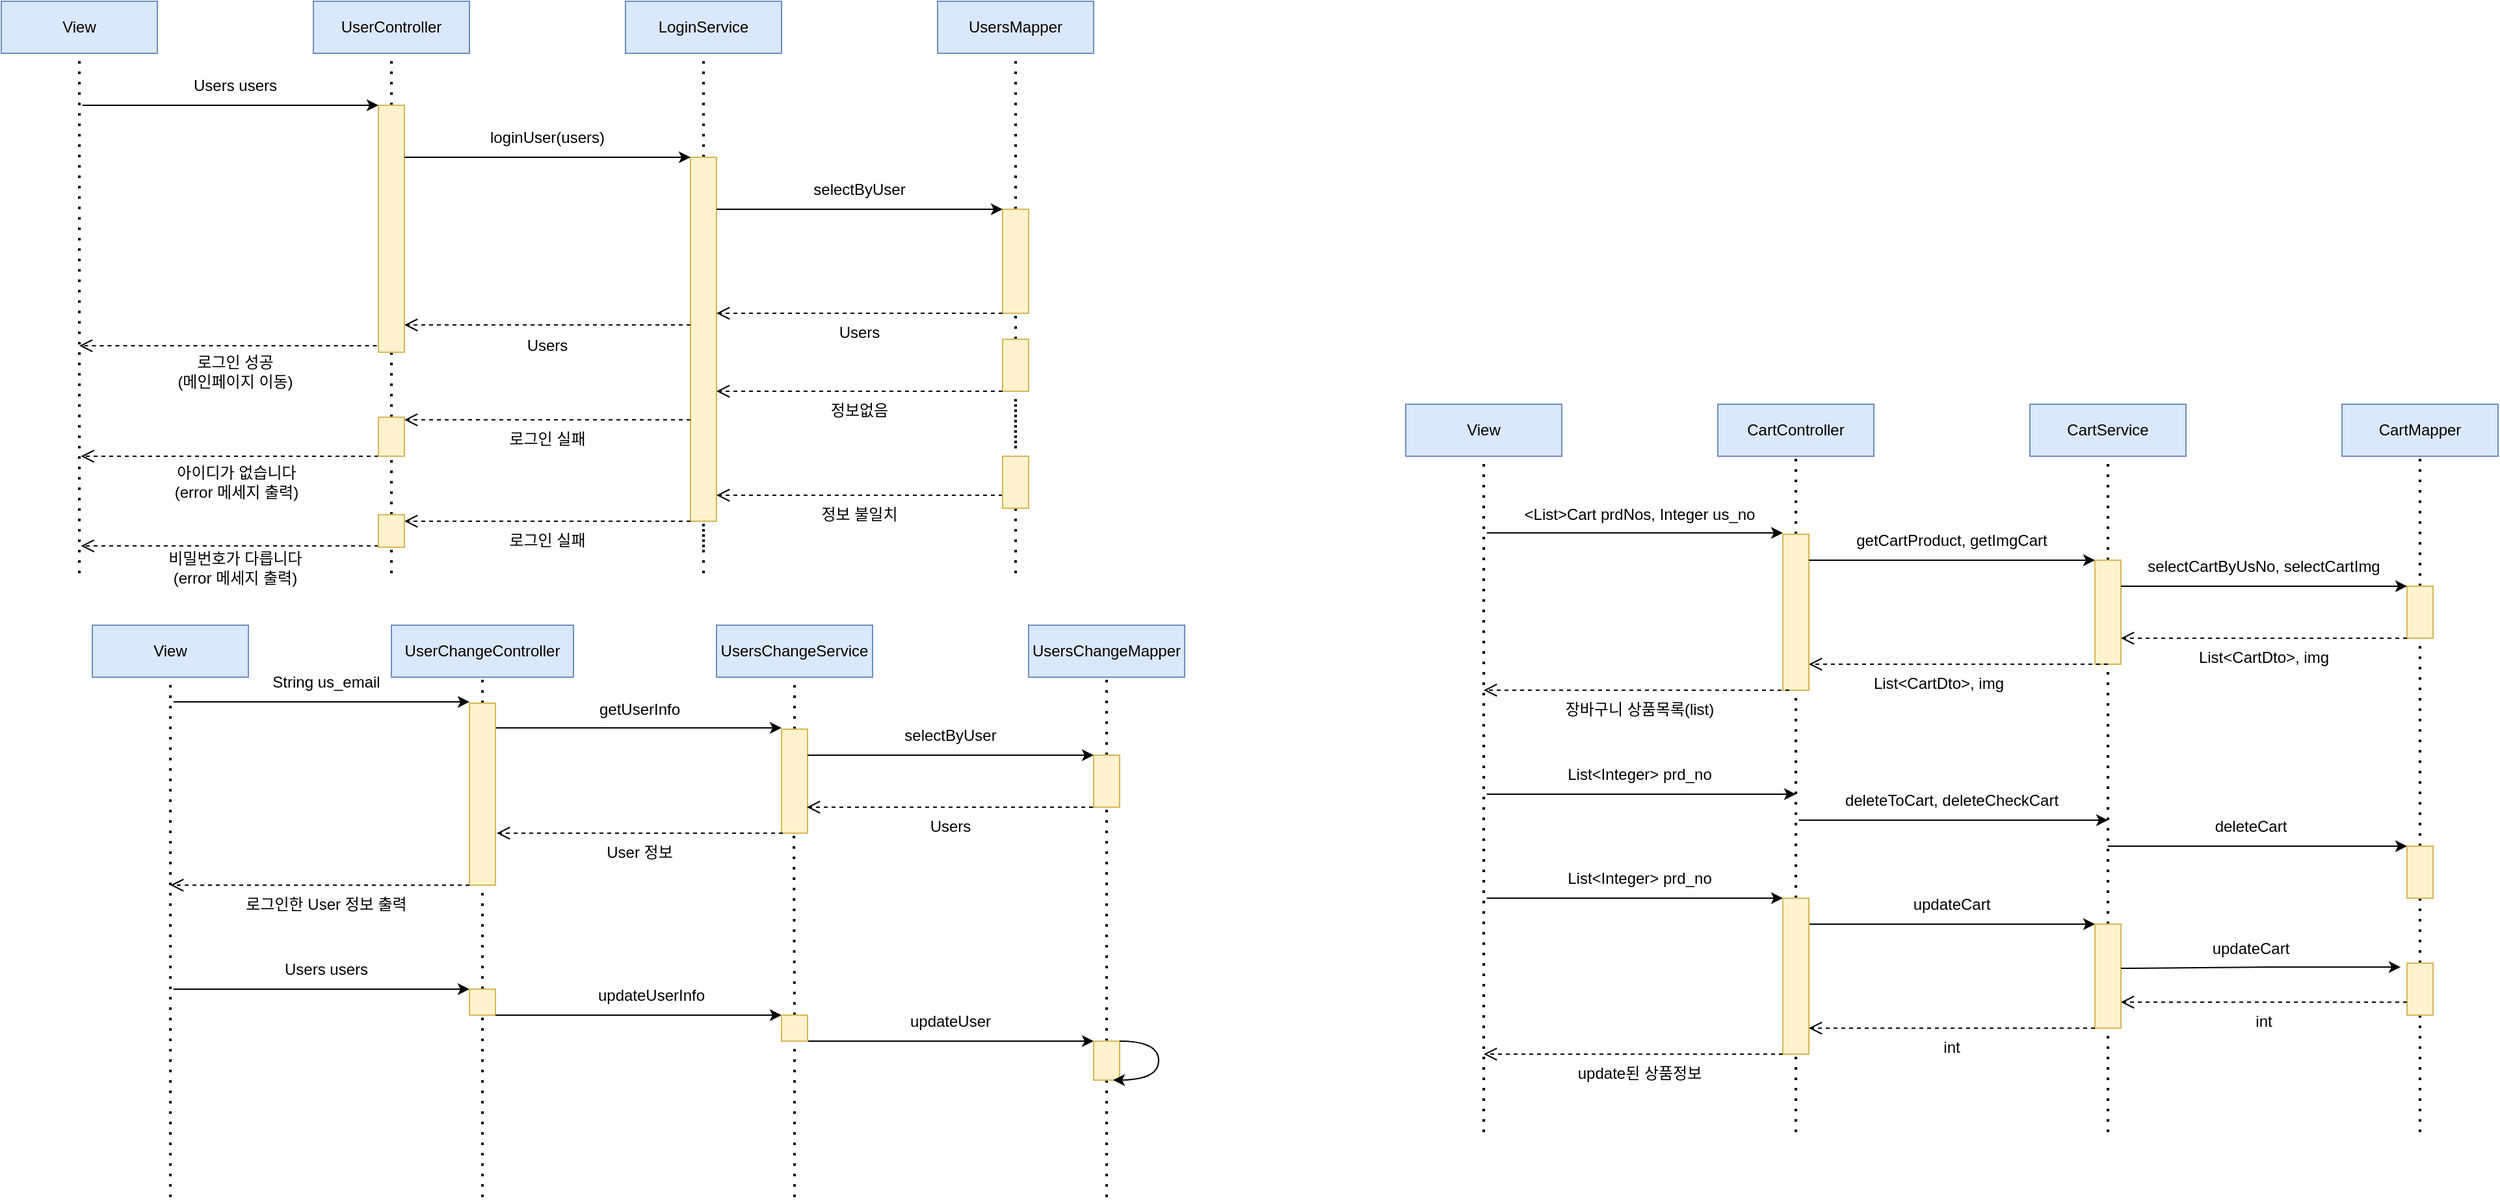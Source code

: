 <mxfile version="21.6.9" type="github">
  <diagram name="Page-1" id="2YBvvXClWsGukQMizWep">
    <mxGraphModel dx="1285" dy="784" grid="1" gridSize="10" guides="1" tooltips="1" connect="1" arrows="1" fold="1" page="1" pageScale="1" pageWidth="850" pageHeight="1100" math="0" shadow="0">
      <root>
        <mxCell id="0" />
        <mxCell id="1" parent="0" />
        <mxCell id="jkgpKAzK2Gz1Cb7kaW0K-112" value="View" style="rounded=0;whiteSpace=wrap;html=1;fillColor=#dae8fc;strokeColor=#6c8ebf;" vertex="1" parent="1">
          <mxGeometry x="1090" y="470" width="120" height="40" as="geometry" />
        </mxCell>
        <mxCell id="jkgpKAzK2Gz1Cb7kaW0K-113" value="" style="endArrow=none;dashed=1;html=1;dashPattern=1 3;strokeWidth=2;rounded=0;entryX=0.5;entryY=1;entryDx=0;entryDy=0;" edge="1" parent="1" target="jkgpKAzK2Gz1Cb7kaW0K-112">
          <mxGeometry width="50" height="50" relative="1" as="geometry">
            <mxPoint x="1150" y="1030" as="sourcePoint" />
            <mxPoint x="1450" y="560" as="targetPoint" />
          </mxGeometry>
        </mxCell>
        <mxCell id="jkgpKAzK2Gz1Cb7kaW0K-114" value="CartController" style="rounded=0;whiteSpace=wrap;html=1;fillColor=#dae8fc;strokeColor=#6c8ebf;" vertex="1" parent="1">
          <mxGeometry x="1330" y="470" width="120" height="40" as="geometry" />
        </mxCell>
        <mxCell id="jkgpKAzK2Gz1Cb7kaW0K-115" value="" style="endArrow=none;dashed=1;html=1;dashPattern=1 3;strokeWidth=2;rounded=0;entryX=0.5;entryY=1;entryDx=0;entryDy=0;" edge="1" parent="1" source="jkgpKAzK2Gz1Cb7kaW0K-151" target="jkgpKAzK2Gz1Cb7kaW0K-114">
          <mxGeometry width="50" height="50" relative="1" as="geometry">
            <mxPoint x="1390" y="1030" as="sourcePoint" />
            <mxPoint x="1690" y="560" as="targetPoint" />
          </mxGeometry>
        </mxCell>
        <mxCell id="jkgpKAzK2Gz1Cb7kaW0K-116" value="CartService" style="rounded=0;whiteSpace=wrap;html=1;fillColor=#dae8fc;strokeColor=#6c8ebf;" vertex="1" parent="1">
          <mxGeometry x="1570" y="470" width="120" height="40" as="geometry" />
        </mxCell>
        <mxCell id="jkgpKAzK2Gz1Cb7kaW0K-117" value="" style="endArrow=none;dashed=1;html=1;dashPattern=1 3;strokeWidth=2;rounded=0;entryX=0.5;entryY=1;entryDx=0;entryDy=0;" edge="1" parent="1" source="jkgpKAzK2Gz1Cb7kaW0K-122" target="jkgpKAzK2Gz1Cb7kaW0K-116">
          <mxGeometry width="50" height="50" relative="1" as="geometry">
            <mxPoint x="1630" y="830" as="sourcePoint" />
            <mxPoint x="1930" y="560" as="targetPoint" />
          </mxGeometry>
        </mxCell>
        <mxCell id="jkgpKAzK2Gz1Cb7kaW0K-118" value="CartMapper" style="rounded=0;whiteSpace=wrap;html=1;fillColor=#dae8fc;strokeColor=#6c8ebf;" vertex="1" parent="1">
          <mxGeometry x="1810" y="470" width="120" height="40" as="geometry" />
        </mxCell>
        <mxCell id="jkgpKAzK2Gz1Cb7kaW0K-119" value="" style="endArrow=none;dashed=1;html=1;dashPattern=1 3;strokeWidth=2;rounded=0;entryX=0.5;entryY=1;entryDx=0;entryDy=0;" edge="1" parent="1" source="jkgpKAzK2Gz1Cb7kaW0K-124" target="jkgpKAzK2Gz1Cb7kaW0K-118">
          <mxGeometry width="50" height="50" relative="1" as="geometry">
            <mxPoint x="1870" y="830" as="sourcePoint" />
            <mxPoint x="2170" y="560" as="targetPoint" />
          </mxGeometry>
        </mxCell>
        <mxCell id="jkgpKAzK2Gz1Cb7kaW0K-120" value="" style="rounded=0;whiteSpace=wrap;html=1;fillColor=#fff2cc;strokeColor=#d6b656;" vertex="1" parent="1">
          <mxGeometry x="1380" y="570" width="20" height="120" as="geometry" />
        </mxCell>
        <mxCell id="jkgpKAzK2Gz1Cb7kaW0K-121" value="" style="endArrow=none;dashed=1;html=1;dashPattern=1 3;strokeWidth=2;rounded=0;entryX=0.5;entryY=1;entryDx=0;entryDy=0;" edge="1" parent="1" source="jkgpKAzK2Gz1Cb7kaW0K-153" target="jkgpKAzK2Gz1Cb7kaW0K-122">
          <mxGeometry width="50" height="50" relative="1" as="geometry">
            <mxPoint x="1630" y="1030" as="sourcePoint" />
            <mxPoint x="1630" y="510" as="targetPoint" />
          </mxGeometry>
        </mxCell>
        <mxCell id="jkgpKAzK2Gz1Cb7kaW0K-122" value="" style="rounded=0;whiteSpace=wrap;html=1;fillColor=#fff2cc;strokeColor=#d6b656;" vertex="1" parent="1">
          <mxGeometry x="1620" y="590" width="20" height="80" as="geometry" />
        </mxCell>
        <mxCell id="jkgpKAzK2Gz1Cb7kaW0K-123" value="" style="endArrow=none;dashed=1;html=1;dashPattern=1 3;strokeWidth=2;rounded=0;entryX=0.5;entryY=1;entryDx=0;entryDy=0;" edge="1" parent="1" source="jkgpKAzK2Gz1Cb7kaW0K-143" target="jkgpKAzK2Gz1Cb7kaW0K-124">
          <mxGeometry width="50" height="50" relative="1" as="geometry">
            <mxPoint x="1870" y="910" as="sourcePoint" />
            <mxPoint x="1870" y="510" as="targetPoint" />
          </mxGeometry>
        </mxCell>
        <mxCell id="jkgpKAzK2Gz1Cb7kaW0K-124" value="" style="rounded=0;whiteSpace=wrap;html=1;fillColor=#fff2cc;strokeColor=#d6b656;" vertex="1" parent="1">
          <mxGeometry x="1860" y="610" width="20" height="40" as="geometry" />
        </mxCell>
        <mxCell id="jkgpKAzK2Gz1Cb7kaW0K-125" value="" style="endArrow=classic;html=1;rounded=0;entryX=-0.117;entryY=0.071;entryDx=0;entryDy=0;entryPerimeter=0;" edge="1" parent="1">
          <mxGeometry width="50" height="50" relative="1" as="geometry">
            <mxPoint x="1152.34" y="569" as="sourcePoint" />
            <mxPoint x="1380.0" y="569.04" as="targetPoint" />
          </mxGeometry>
        </mxCell>
        <mxCell id="jkgpKAzK2Gz1Cb7kaW0K-126" value="" style="endArrow=classic;html=1;rounded=0;entryX=-0.117;entryY=0.071;entryDx=0;entryDy=0;entryPerimeter=0;" edge="1" parent="1">
          <mxGeometry width="50" height="50" relative="1" as="geometry">
            <mxPoint x="1400" y="590" as="sourcePoint" />
            <mxPoint x="1620.0" y="590.04" as="targetPoint" />
          </mxGeometry>
        </mxCell>
        <mxCell id="jkgpKAzK2Gz1Cb7kaW0K-127" value="" style="endArrow=classic;html=1;rounded=0;entryX=-0.117;entryY=0.071;entryDx=0;entryDy=0;entryPerimeter=0;" edge="1" parent="1">
          <mxGeometry width="50" height="50" relative="1" as="geometry">
            <mxPoint x="1640" y="610" as="sourcePoint" />
            <mxPoint x="1860.0" y="610.04" as="targetPoint" />
          </mxGeometry>
        </mxCell>
        <mxCell id="jkgpKAzK2Gz1Cb7kaW0K-128" value="" style="html=1;verticalAlign=bottom;endArrow=open;dashed=1;endSize=8;edgeStyle=elbowEdgeStyle;elbow=vertical;curved=0;rounded=0;" edge="1" parent="1">
          <mxGeometry relative="1" as="geometry">
            <mxPoint x="1860" y="650" as="sourcePoint" />
            <mxPoint x="1640" y="650" as="targetPoint" />
          </mxGeometry>
        </mxCell>
        <mxCell id="jkgpKAzK2Gz1Cb7kaW0K-129" value="" style="html=1;verticalAlign=bottom;endArrow=open;dashed=1;endSize=8;edgeStyle=elbowEdgeStyle;elbow=vertical;curved=0;rounded=0;entryX=0;entryY=0;entryDx=0;entryDy=0;" edge="1" parent="1" target="jkgpKAzK2Gz1Cb7kaW0K-135">
          <mxGeometry relative="1" as="geometry">
            <mxPoint x="1630" y="670" as="sourcePoint" />
            <mxPoint x="1410" y="670" as="targetPoint" />
          </mxGeometry>
        </mxCell>
        <mxCell id="jkgpKAzK2Gz1Cb7kaW0K-130" value="" style="html=1;verticalAlign=bottom;endArrow=open;dashed=1;endSize=8;edgeStyle=elbowEdgeStyle;elbow=vertical;curved=0;rounded=0;exitX=0.25;exitY=1;exitDx=0;exitDy=0;" edge="1" parent="1" source="jkgpKAzK2Gz1Cb7kaW0K-120">
          <mxGeometry relative="1" as="geometry">
            <mxPoint x="1370" y="790" as="sourcePoint" />
            <mxPoint x="1150" y="690" as="targetPoint" />
          </mxGeometry>
        </mxCell>
        <mxCell id="jkgpKAzK2Gz1Cb7kaW0K-131" value="getCartProduct, getImgCart" style="text;strokeColor=none;align=center;fillColor=none;html=1;verticalAlign=middle;whiteSpace=wrap;rounded=0;" vertex="1" parent="1">
          <mxGeometry x="1410" y="560" width="200" height="30" as="geometry" />
        </mxCell>
        <mxCell id="jkgpKAzK2Gz1Cb7kaW0K-132" value="&amp;lt;List&amp;gt;Cart prdNos, Integer us_no" style="text;strokeColor=none;align=center;fillColor=none;html=1;verticalAlign=middle;whiteSpace=wrap;rounded=0;" vertex="1" parent="1">
          <mxGeometry x="1170" y="540" width="200" height="30" as="geometry" />
        </mxCell>
        <mxCell id="jkgpKAzK2Gz1Cb7kaW0K-133" value="selectCartByUsNo,&amp;nbsp;selectCartImg" style="text;strokeColor=none;align=center;fillColor=none;html=1;verticalAlign=middle;whiteSpace=wrap;rounded=0;" vertex="1" parent="1">
          <mxGeometry x="1650" y="580" width="200" height="30" as="geometry" />
        </mxCell>
        <mxCell id="jkgpKAzK2Gz1Cb7kaW0K-134" value="List&amp;lt;CartDto&amp;gt;, img" style="text;strokeColor=none;align=center;fillColor=none;html=1;verticalAlign=middle;whiteSpace=wrap;rounded=0;" vertex="1" parent="1">
          <mxGeometry x="1650" y="650" width="200" height="30" as="geometry" />
        </mxCell>
        <mxCell id="jkgpKAzK2Gz1Cb7kaW0K-135" value="List&amp;lt;CartDto&amp;gt;, img" style="text;strokeColor=none;align=center;fillColor=none;html=1;verticalAlign=middle;whiteSpace=wrap;rounded=0;rotation=0;" vertex="1" parent="1">
          <mxGeometry x="1400" y="670" width="200" height="30" as="geometry" />
        </mxCell>
        <mxCell id="jkgpKAzK2Gz1Cb7kaW0K-136" value="장바구니 상품목록(list)" style="text;strokeColor=none;align=center;fillColor=none;html=1;verticalAlign=middle;whiteSpace=wrap;rounded=0;" vertex="1" parent="1">
          <mxGeometry x="1170" y="690" width="200" height="30" as="geometry" />
        </mxCell>
        <mxCell id="jkgpKAzK2Gz1Cb7kaW0K-137" value="" style="endArrow=classic;html=1;rounded=0;" edge="1" parent="1">
          <mxGeometry width="50" height="50" relative="1" as="geometry">
            <mxPoint x="1152.34" y="770" as="sourcePoint" />
            <mxPoint x="1390" y="770" as="targetPoint" />
          </mxGeometry>
        </mxCell>
        <mxCell id="jkgpKAzK2Gz1Cb7kaW0K-138" value="List&amp;lt;Integer&amp;gt; prd_no" style="text;strokeColor=none;align=center;fillColor=none;html=1;verticalAlign=middle;whiteSpace=wrap;rounded=0;" vertex="1" parent="1">
          <mxGeometry x="1170" y="820" width="200" height="30" as="geometry" />
        </mxCell>
        <mxCell id="jkgpKAzK2Gz1Cb7kaW0K-139" value="" style="endArrow=classic;html=1;rounded=0;" edge="1" parent="1">
          <mxGeometry width="50" height="50" relative="1" as="geometry">
            <mxPoint x="1392.34" y="790" as="sourcePoint" />
            <mxPoint x="1630" y="790" as="targetPoint" />
          </mxGeometry>
        </mxCell>
        <mxCell id="jkgpKAzK2Gz1Cb7kaW0K-140" value="deleteToCart,&amp;nbsp;deleteCheckCart" style="text;strokeColor=none;align=center;fillColor=none;html=1;verticalAlign=middle;whiteSpace=wrap;rounded=0;" vertex="1" parent="1">
          <mxGeometry x="1410" y="760" width="200" height="30" as="geometry" />
        </mxCell>
        <mxCell id="jkgpKAzK2Gz1Cb7kaW0K-141" value="" style="endArrow=classic;html=1;rounded=0;entryX=0;entryY=0;entryDx=0;entryDy=0;" edge="1" parent="1">
          <mxGeometry width="50" height="50" relative="1" as="geometry">
            <mxPoint x="1630" y="810" as="sourcePoint" />
            <mxPoint x="1860" y="810" as="targetPoint" />
            <Array as="points">
              <mxPoint x="1760" y="810" />
            </Array>
          </mxGeometry>
        </mxCell>
        <mxCell id="jkgpKAzK2Gz1Cb7kaW0K-142" value="" style="endArrow=none;dashed=1;html=1;dashPattern=1 3;strokeWidth=2;rounded=0;entryX=0.5;entryY=1;entryDx=0;entryDy=0;" edge="1" parent="1" source="jkgpKAzK2Gz1Cb7kaW0K-155" target="jkgpKAzK2Gz1Cb7kaW0K-143">
          <mxGeometry width="50" height="50" relative="1" as="geometry">
            <mxPoint x="1870" y="1030" as="sourcePoint" />
            <mxPoint x="1870" y="650" as="targetPoint" />
          </mxGeometry>
        </mxCell>
        <mxCell id="jkgpKAzK2Gz1Cb7kaW0K-143" value="" style="rounded=0;whiteSpace=wrap;html=1;fillColor=#fff2cc;strokeColor=#d6b656;" vertex="1" parent="1">
          <mxGeometry x="1860" y="810" width="20" height="40" as="geometry" />
        </mxCell>
        <mxCell id="jkgpKAzK2Gz1Cb7kaW0K-144" value="deleteCart" style="text;strokeColor=none;align=center;fillColor=none;html=1;verticalAlign=middle;whiteSpace=wrap;rounded=0;" vertex="1" parent="1">
          <mxGeometry x="1640" y="780" width="200" height="30" as="geometry" />
        </mxCell>
        <mxCell id="jkgpKAzK2Gz1Cb7kaW0K-145" value="" style="endArrow=classic;html=1;rounded=0;" edge="1" parent="1">
          <mxGeometry width="50" height="50" relative="1" as="geometry">
            <mxPoint x="1152.34" y="850" as="sourcePoint" />
            <mxPoint x="1380" y="850" as="targetPoint" />
          </mxGeometry>
        </mxCell>
        <mxCell id="jkgpKAzK2Gz1Cb7kaW0K-146" value="" style="endArrow=classic;html=1;rounded=0;" edge="1" parent="1">
          <mxGeometry width="50" height="50" relative="1" as="geometry">
            <mxPoint x="1400" y="870" as="sourcePoint" />
            <mxPoint x="1620" y="870" as="targetPoint" />
          </mxGeometry>
        </mxCell>
        <mxCell id="jkgpKAzK2Gz1Cb7kaW0K-147" value="updateCart" style="text;strokeColor=none;align=center;fillColor=none;html=1;verticalAlign=middle;whiteSpace=wrap;rounded=0;" vertex="1" parent="1">
          <mxGeometry x="1410" y="840" width="200" height="30" as="geometry" />
        </mxCell>
        <mxCell id="jkgpKAzK2Gz1Cb7kaW0K-148" value="updateCart" style="text;strokeColor=none;align=center;fillColor=none;html=1;verticalAlign=middle;whiteSpace=wrap;rounded=0;" vertex="1" parent="1">
          <mxGeometry x="1640" y="874" width="200" height="30" as="geometry" />
        </mxCell>
        <mxCell id="jkgpKAzK2Gz1Cb7kaW0K-149" value="List&amp;lt;Integer&amp;gt; prd_no" style="text;strokeColor=none;align=center;fillColor=none;html=1;verticalAlign=middle;whiteSpace=wrap;rounded=0;" vertex="1" parent="1">
          <mxGeometry x="1170" y="740" width="200" height="30" as="geometry" />
        </mxCell>
        <mxCell id="jkgpKAzK2Gz1Cb7kaW0K-150" value="" style="endArrow=none;dashed=1;html=1;dashPattern=1 3;strokeWidth=2;rounded=0;entryX=0.5;entryY=1;entryDx=0;entryDy=0;" edge="1" parent="1" target="jkgpKAzK2Gz1Cb7kaW0K-151">
          <mxGeometry width="50" height="50" relative="1" as="geometry">
            <mxPoint x="1390" y="1030" as="sourcePoint" />
            <mxPoint x="1390" y="510" as="targetPoint" />
          </mxGeometry>
        </mxCell>
        <mxCell id="jkgpKAzK2Gz1Cb7kaW0K-151" value="" style="rounded=0;whiteSpace=wrap;html=1;fillColor=#fff2cc;strokeColor=#d6b656;" vertex="1" parent="1">
          <mxGeometry x="1380" y="850" width="20" height="120" as="geometry" />
        </mxCell>
        <mxCell id="jkgpKAzK2Gz1Cb7kaW0K-152" value="" style="endArrow=none;dashed=1;html=1;dashPattern=1 3;strokeWidth=2;rounded=0;entryX=0.5;entryY=1;entryDx=0;entryDy=0;" edge="1" parent="1" target="jkgpKAzK2Gz1Cb7kaW0K-153">
          <mxGeometry width="50" height="50" relative="1" as="geometry">
            <mxPoint x="1630" y="1030" as="sourcePoint" />
            <mxPoint x="1630" y="670" as="targetPoint" />
          </mxGeometry>
        </mxCell>
        <mxCell id="jkgpKAzK2Gz1Cb7kaW0K-153" value="" style="rounded=0;whiteSpace=wrap;html=1;fillColor=#fff2cc;strokeColor=#d6b656;" vertex="1" parent="1">
          <mxGeometry x="1620" y="870" width="20" height="80" as="geometry" />
        </mxCell>
        <mxCell id="jkgpKAzK2Gz1Cb7kaW0K-154" value="" style="endArrow=none;dashed=1;html=1;dashPattern=1 3;strokeWidth=2;rounded=0;entryX=0.5;entryY=1;entryDx=0;entryDy=0;" edge="1" parent="1" target="jkgpKAzK2Gz1Cb7kaW0K-155">
          <mxGeometry width="50" height="50" relative="1" as="geometry">
            <mxPoint x="1870" y="1030" as="sourcePoint" />
            <mxPoint x="1870" y="850" as="targetPoint" />
          </mxGeometry>
        </mxCell>
        <mxCell id="jkgpKAzK2Gz1Cb7kaW0K-155" value="" style="rounded=0;whiteSpace=wrap;html=1;fillColor=#fff2cc;strokeColor=#d6b656;" vertex="1" parent="1">
          <mxGeometry x="1860" y="900" width="20" height="40" as="geometry" />
        </mxCell>
        <mxCell id="jkgpKAzK2Gz1Cb7kaW0K-156" value="" style="endArrow=classic;html=1;rounded=0;entryX=0;entryY=0;entryDx=0;entryDy=0;" edge="1" parent="1">
          <mxGeometry width="50" height="50" relative="1" as="geometry">
            <mxPoint x="1640" y="904" as="sourcePoint" />
            <mxPoint x="1855" y="903" as="targetPoint" />
            <Array as="points">
              <mxPoint x="1755" y="903" />
            </Array>
          </mxGeometry>
        </mxCell>
        <mxCell id="jkgpKAzK2Gz1Cb7kaW0K-157" value="" style="html=1;verticalAlign=bottom;endArrow=open;dashed=1;endSize=8;edgeStyle=elbowEdgeStyle;elbow=vertical;curved=0;rounded=0;" edge="1" parent="1">
          <mxGeometry relative="1" as="geometry">
            <mxPoint x="1860" y="930" as="sourcePoint" />
            <mxPoint x="1640" y="930" as="targetPoint" />
          </mxGeometry>
        </mxCell>
        <mxCell id="jkgpKAzK2Gz1Cb7kaW0K-158" value="int" style="text;strokeColor=none;align=center;fillColor=none;html=1;verticalAlign=middle;whiteSpace=wrap;rounded=0;" vertex="1" parent="1">
          <mxGeometry x="1650" y="930" width="200" height="30" as="geometry" />
        </mxCell>
        <mxCell id="jkgpKAzK2Gz1Cb7kaW0K-159" value="" style="html=1;verticalAlign=bottom;endArrow=open;dashed=1;endSize=8;edgeStyle=elbowEdgeStyle;elbow=vertical;curved=0;rounded=0;" edge="1" parent="1">
          <mxGeometry relative="1" as="geometry">
            <mxPoint x="1620" y="950" as="sourcePoint" />
            <mxPoint x="1400" y="950" as="targetPoint" />
          </mxGeometry>
        </mxCell>
        <mxCell id="jkgpKAzK2Gz1Cb7kaW0K-160" value="int" style="text;strokeColor=none;align=center;fillColor=none;html=1;verticalAlign=middle;whiteSpace=wrap;rounded=0;" vertex="1" parent="1">
          <mxGeometry x="1410" y="950" width="200" height="30" as="geometry" />
        </mxCell>
        <mxCell id="jkgpKAzK2Gz1Cb7kaW0K-161" value="" style="html=1;verticalAlign=bottom;endArrow=open;dashed=1;endSize=8;edgeStyle=elbowEdgeStyle;elbow=vertical;curved=0;rounded=0;" edge="1" parent="1">
          <mxGeometry relative="1" as="geometry">
            <mxPoint x="1380" y="970" as="sourcePoint" />
            <mxPoint x="1150" y="970" as="targetPoint" />
          </mxGeometry>
        </mxCell>
        <mxCell id="jkgpKAzK2Gz1Cb7kaW0K-162" value="update된 상품정보" style="text;strokeColor=none;align=center;fillColor=none;html=1;verticalAlign=middle;whiteSpace=wrap;rounded=0;" vertex="1" parent="1">
          <mxGeometry x="1170" y="970" width="200" height="30" as="geometry" />
        </mxCell>
        <mxCell id="jkgpKAzK2Gz1Cb7kaW0K-163" value="View" style="rounded=0;whiteSpace=wrap;html=1;fillColor=#dae8fc;strokeColor=#6c8ebf;" vertex="1" parent="1">
          <mxGeometry x="10" y="160" width="120" height="40" as="geometry" />
        </mxCell>
        <mxCell id="jkgpKAzK2Gz1Cb7kaW0K-164" value="" style="endArrow=none;dashed=1;html=1;dashPattern=1 3;strokeWidth=2;rounded=0;entryX=0.5;entryY=1;entryDx=0;entryDy=0;" edge="1" parent="1" target="jkgpKAzK2Gz1Cb7kaW0K-163">
          <mxGeometry width="50" height="50" relative="1" as="geometry">
            <mxPoint x="70" y="600" as="sourcePoint" />
            <mxPoint x="370" y="250" as="targetPoint" />
          </mxGeometry>
        </mxCell>
        <mxCell id="jkgpKAzK2Gz1Cb7kaW0K-165" value="UserController" style="rounded=0;whiteSpace=wrap;html=1;fillColor=#dae8fc;strokeColor=#6c8ebf;" vertex="1" parent="1">
          <mxGeometry x="250" y="160" width="120" height="40" as="geometry" />
        </mxCell>
        <mxCell id="jkgpKAzK2Gz1Cb7kaW0K-166" value="" style="endArrow=none;dashed=1;html=1;dashPattern=1 3;strokeWidth=2;rounded=0;entryX=0.5;entryY=1;entryDx=0;entryDy=0;" edge="1" parent="1" target="jkgpKAzK2Gz1Cb7kaW0K-165" source="jkgpKAzK2Gz1Cb7kaW0K-247">
          <mxGeometry width="50" height="50" relative="1" as="geometry">
            <mxPoint x="310" y="600" as="sourcePoint" />
            <mxPoint x="610" y="250" as="targetPoint" />
          </mxGeometry>
        </mxCell>
        <mxCell id="jkgpKAzK2Gz1Cb7kaW0K-167" value="LoginService" style="rounded=0;whiteSpace=wrap;html=1;fillColor=#dae8fc;strokeColor=#6c8ebf;" vertex="1" parent="1">
          <mxGeometry x="490" y="160" width="120" height="40" as="geometry" />
        </mxCell>
        <mxCell id="jkgpKAzK2Gz1Cb7kaW0K-168" value="" style="endArrow=none;dashed=1;html=1;dashPattern=1 3;strokeWidth=2;rounded=0;entryX=0.5;entryY=1;entryDx=0;entryDy=0;" edge="1" parent="1" source="jkgpKAzK2Gz1Cb7kaW0K-173" target="jkgpKAzK2Gz1Cb7kaW0K-167">
          <mxGeometry width="50" height="50" relative="1" as="geometry">
            <mxPoint x="550" y="520" as="sourcePoint" />
            <mxPoint x="850" y="250" as="targetPoint" />
          </mxGeometry>
        </mxCell>
        <mxCell id="jkgpKAzK2Gz1Cb7kaW0K-169" value="UsersMapper" style="rounded=0;whiteSpace=wrap;html=1;fillColor=#dae8fc;strokeColor=#6c8ebf;" vertex="1" parent="1">
          <mxGeometry x="730" y="160" width="120" height="40" as="geometry" />
        </mxCell>
        <mxCell id="jkgpKAzK2Gz1Cb7kaW0K-170" value="" style="endArrow=none;dashed=1;html=1;dashPattern=1 3;strokeWidth=2;rounded=0;entryX=0.5;entryY=1;entryDx=0;entryDy=0;" edge="1" parent="1" source="jkgpKAzK2Gz1Cb7kaW0K-175" target="jkgpKAzK2Gz1Cb7kaW0K-169">
          <mxGeometry width="50" height="50" relative="1" as="geometry">
            <mxPoint x="790" y="520" as="sourcePoint" />
            <mxPoint x="1090" y="250" as="targetPoint" />
          </mxGeometry>
        </mxCell>
        <mxCell id="jkgpKAzK2Gz1Cb7kaW0K-171" value="" style="rounded=0;whiteSpace=wrap;html=1;fillColor=#fff2cc;strokeColor=#d6b656;" vertex="1" parent="1">
          <mxGeometry x="300" y="240" width="20" height="190" as="geometry" />
        </mxCell>
        <mxCell id="jkgpKAzK2Gz1Cb7kaW0K-172" value="" style="endArrow=none;dashed=1;html=1;dashPattern=1 3;strokeWidth=2;rounded=0;entryX=0.5;entryY=1;entryDx=0;entryDy=0;" edge="1" parent="1" target="jkgpKAzK2Gz1Cb7kaW0K-173">
          <mxGeometry width="50" height="50" relative="1" as="geometry">
            <mxPoint x="550" y="580" as="sourcePoint" />
            <mxPoint x="550" y="200" as="targetPoint" />
          </mxGeometry>
        </mxCell>
        <mxCell id="jkgpKAzK2Gz1Cb7kaW0K-173" value="" style="rounded=0;whiteSpace=wrap;html=1;fillColor=#fff2cc;strokeColor=#d6b656;" vertex="1" parent="1">
          <mxGeometry x="540" y="280" width="20" height="280" as="geometry" />
        </mxCell>
        <mxCell id="jkgpKAzK2Gz1Cb7kaW0K-174" value="" style="endArrow=none;dashed=1;html=1;dashPattern=1 3;strokeWidth=2;rounded=0;entryX=0.5;entryY=1;entryDx=0;entryDy=0;" edge="1" parent="1" source="jkgpKAzK2Gz1Cb7kaW0K-189" target="jkgpKAzK2Gz1Cb7kaW0K-175">
          <mxGeometry width="50" height="50" relative="1" as="geometry">
            <mxPoint x="790" y="520" as="sourcePoint" />
            <mxPoint x="790" y="200" as="targetPoint" />
          </mxGeometry>
        </mxCell>
        <mxCell id="jkgpKAzK2Gz1Cb7kaW0K-175" value="" style="rounded=0;whiteSpace=wrap;html=1;fillColor=#fff2cc;strokeColor=#d6b656;" vertex="1" parent="1">
          <mxGeometry x="780" y="320" width="20" height="80" as="geometry" />
        </mxCell>
        <mxCell id="jkgpKAzK2Gz1Cb7kaW0K-176" value="" style="endArrow=classic;html=1;rounded=0;entryX=-0.117;entryY=0.071;entryDx=0;entryDy=0;entryPerimeter=0;" edge="1" parent="1">
          <mxGeometry width="50" height="50" relative="1" as="geometry">
            <mxPoint x="72.34" y="240" as="sourcePoint" />
            <mxPoint x="300.0" y="240.04" as="targetPoint" />
          </mxGeometry>
        </mxCell>
        <mxCell id="jkgpKAzK2Gz1Cb7kaW0K-177" value="" style="endArrow=classic;html=1;rounded=0;entryX=-0.117;entryY=0.071;entryDx=0;entryDy=0;entryPerimeter=0;" edge="1" parent="1">
          <mxGeometry width="50" height="50" relative="1" as="geometry">
            <mxPoint x="320" y="280" as="sourcePoint" />
            <mxPoint x="540.0" y="280.04" as="targetPoint" />
          </mxGeometry>
        </mxCell>
        <mxCell id="jkgpKAzK2Gz1Cb7kaW0K-178" value="" style="endArrow=classic;html=1;rounded=0;entryX=-0.117;entryY=0.071;entryDx=0;entryDy=0;entryPerimeter=0;" edge="1" parent="1">
          <mxGeometry width="50" height="50" relative="1" as="geometry">
            <mxPoint x="560" y="320" as="sourcePoint" />
            <mxPoint x="780.0" y="320.04" as="targetPoint" />
          </mxGeometry>
        </mxCell>
        <mxCell id="jkgpKAzK2Gz1Cb7kaW0K-179" value="" style="html=1;verticalAlign=bottom;endArrow=open;dashed=1;endSize=8;edgeStyle=elbowEdgeStyle;elbow=vertical;curved=0;rounded=0;" edge="1" parent="1">
          <mxGeometry relative="1" as="geometry">
            <mxPoint x="780" y="400" as="sourcePoint" />
            <mxPoint x="560" y="400" as="targetPoint" />
          </mxGeometry>
        </mxCell>
        <mxCell id="jkgpKAzK2Gz1Cb7kaW0K-180" value="" style="html=1;verticalAlign=bottom;endArrow=open;dashed=1;endSize=8;edgeStyle=elbowEdgeStyle;elbow=vertical;curved=0;rounded=0;" edge="1" parent="1">
          <mxGeometry relative="1" as="geometry">
            <mxPoint x="540" y="409" as="sourcePoint" />
            <mxPoint x="320" y="409" as="targetPoint" />
          </mxGeometry>
        </mxCell>
        <mxCell id="jkgpKAzK2Gz1Cb7kaW0K-181" value="" style="html=1;verticalAlign=bottom;endArrow=open;dashed=1;endSize=8;edgeStyle=elbowEdgeStyle;elbow=vertical;curved=0;rounded=0;" edge="1" parent="1">
          <mxGeometry relative="1" as="geometry">
            <mxPoint x="298.75" y="425" as="sourcePoint" />
            <mxPoint x="70" y="425" as="targetPoint" />
          </mxGeometry>
        </mxCell>
        <mxCell id="jkgpKAzK2Gz1Cb7kaW0K-182" value="loginUser(users)" style="text;strokeColor=none;align=center;fillColor=none;html=1;verticalAlign=middle;whiteSpace=wrap;rounded=0;" vertex="1" parent="1">
          <mxGeometry x="330" y="250" width="200" height="30" as="geometry" />
        </mxCell>
        <mxCell id="jkgpKAzK2Gz1Cb7kaW0K-183" value="selectByUser" style="text;strokeColor=none;align=center;fillColor=none;html=1;verticalAlign=middle;whiteSpace=wrap;rounded=0;" vertex="1" parent="1">
          <mxGeometry x="570" y="290" width="200" height="30" as="geometry" />
        </mxCell>
        <mxCell id="jkgpKAzK2Gz1Cb7kaW0K-184" value="Users" style="text;strokeColor=none;align=center;fillColor=none;html=1;verticalAlign=middle;whiteSpace=wrap;rounded=0;" vertex="1" parent="1">
          <mxGeometry x="570" y="400" width="200" height="30" as="geometry" />
        </mxCell>
        <mxCell id="jkgpKAzK2Gz1Cb7kaW0K-185" value="Users users" style="text;strokeColor=none;align=center;fillColor=none;html=1;verticalAlign=middle;whiteSpace=wrap;rounded=0;" vertex="1" parent="1">
          <mxGeometry x="90" y="210" width="200" height="30" as="geometry" />
        </mxCell>
        <mxCell id="jkgpKAzK2Gz1Cb7kaW0K-186" value="로그인 성공&lt;br&gt;(메인페이지 이동)" style="text;strokeColor=none;align=center;fillColor=none;html=1;verticalAlign=middle;whiteSpace=wrap;rounded=0;" vertex="1" parent="1">
          <mxGeometry x="90" y="430" width="200" height="30" as="geometry" />
        </mxCell>
        <mxCell id="jkgpKAzK2Gz1Cb7kaW0K-187" value="Users" style="text;strokeColor=none;align=center;fillColor=none;html=1;verticalAlign=middle;whiteSpace=wrap;rounded=0;" vertex="1" parent="1">
          <mxGeometry x="330" y="410" width="200" height="30" as="geometry" />
        </mxCell>
        <mxCell id="jkgpKAzK2Gz1Cb7kaW0K-188" value="" style="endArrow=none;dashed=1;html=1;dashPattern=1 3;strokeWidth=2;rounded=0;entryX=0.5;entryY=1;entryDx=0;entryDy=0;" edge="1" parent="1">
          <mxGeometry width="50" height="50" relative="1" as="geometry">
            <mxPoint x="790" y="500" as="sourcePoint" />
            <mxPoint x="790" y="450" as="targetPoint" />
          </mxGeometry>
        </mxCell>
        <mxCell id="jkgpKAzK2Gz1Cb7kaW0K-189" value="" style="rounded=0;whiteSpace=wrap;html=1;fillColor=#fff2cc;strokeColor=#d6b656;" vertex="1" parent="1">
          <mxGeometry x="780" y="420" width="20" height="40" as="geometry" />
        </mxCell>
        <mxCell id="jkgpKAzK2Gz1Cb7kaW0K-190" value="" style="endArrow=none;dashed=1;html=1;dashPattern=1 3;strokeWidth=2;rounded=0;entryX=0.5;entryY=1;entryDx=0;entryDy=0;" edge="1" parent="1">
          <mxGeometry width="50" height="50" relative="1" as="geometry">
            <mxPoint x="790" y="600" as="sourcePoint" />
            <mxPoint x="790" y="470" as="targetPoint" />
          </mxGeometry>
        </mxCell>
        <mxCell id="jkgpKAzK2Gz1Cb7kaW0K-191" value="" style="html=1;verticalAlign=bottom;endArrow=open;dashed=1;endSize=8;edgeStyle=elbowEdgeStyle;elbow=vertical;curved=0;rounded=0;" edge="1" parent="1">
          <mxGeometry relative="1" as="geometry">
            <mxPoint x="780" y="460" as="sourcePoint" />
            <mxPoint x="560" y="460" as="targetPoint" />
          </mxGeometry>
        </mxCell>
        <mxCell id="jkgpKAzK2Gz1Cb7kaW0K-192" value="정보없음" style="text;strokeColor=none;align=center;fillColor=none;html=1;verticalAlign=middle;whiteSpace=wrap;rounded=0;" vertex="1" parent="1">
          <mxGeometry x="570" y="460" width="200" height="30" as="geometry" />
        </mxCell>
        <mxCell id="jkgpKAzK2Gz1Cb7kaW0K-193" value="" style="html=1;verticalAlign=bottom;endArrow=open;dashed=1;endSize=8;edgeStyle=elbowEdgeStyle;elbow=vertical;curved=0;rounded=0;" edge="1" parent="1">
          <mxGeometry relative="1" as="geometry">
            <mxPoint x="780" y="540" as="sourcePoint" />
            <mxPoint x="560" y="540" as="targetPoint" />
          </mxGeometry>
        </mxCell>
        <mxCell id="jkgpKAzK2Gz1Cb7kaW0K-194" value="정보 불일치" style="text;strokeColor=none;align=center;fillColor=none;html=1;verticalAlign=middle;whiteSpace=wrap;rounded=0;" vertex="1" parent="1">
          <mxGeometry x="570" y="540" width="200" height="30" as="geometry" />
        </mxCell>
        <mxCell id="jkgpKAzK2Gz1Cb7kaW0K-195" value="" style="html=1;verticalAlign=bottom;endArrow=open;dashed=1;endSize=8;edgeStyle=elbowEdgeStyle;elbow=vertical;curved=0;rounded=0;" edge="1" parent="1">
          <mxGeometry relative="1" as="geometry">
            <mxPoint x="540" y="482" as="sourcePoint" />
            <mxPoint x="320" y="482" as="targetPoint" />
          </mxGeometry>
        </mxCell>
        <mxCell id="jkgpKAzK2Gz1Cb7kaW0K-196" value="로그인 실패" style="text;strokeColor=none;align=center;fillColor=none;html=1;verticalAlign=middle;whiteSpace=wrap;rounded=0;" vertex="1" parent="1">
          <mxGeometry x="330" y="482" width="200" height="30" as="geometry" />
        </mxCell>
        <mxCell id="jkgpKAzK2Gz1Cb7kaW0K-197" value="" style="endArrow=none;dashed=1;html=1;dashPattern=1 3;strokeWidth=2;rounded=0;entryX=0.5;entryY=1;entryDx=0;entryDy=0;" edge="1" parent="1">
          <mxGeometry width="50" height="50" relative="1" as="geometry">
            <mxPoint x="550" y="600" as="sourcePoint" />
            <mxPoint x="550" y="560" as="targetPoint" />
          </mxGeometry>
        </mxCell>
        <mxCell id="jkgpKAzK2Gz1Cb7kaW0K-198" value="" style="html=1;verticalAlign=bottom;endArrow=open;dashed=1;endSize=8;edgeStyle=elbowEdgeStyle;elbow=vertical;curved=0;rounded=0;" edge="1" parent="1">
          <mxGeometry relative="1" as="geometry">
            <mxPoint x="540" y="560" as="sourcePoint" />
            <mxPoint x="320" y="560" as="targetPoint" />
          </mxGeometry>
        </mxCell>
        <mxCell id="jkgpKAzK2Gz1Cb7kaW0K-199" value="로그인 실패" style="text;strokeColor=none;align=center;fillColor=none;html=1;verticalAlign=middle;whiteSpace=wrap;rounded=0;" vertex="1" parent="1">
          <mxGeometry x="330" y="560" width="200" height="30" as="geometry" />
        </mxCell>
        <mxCell id="jkgpKAzK2Gz1Cb7kaW0K-200" value="" style="html=1;verticalAlign=bottom;endArrow=open;dashed=1;endSize=8;edgeStyle=elbowEdgeStyle;elbow=vertical;curved=0;rounded=0;" edge="1" parent="1">
          <mxGeometry relative="1" as="geometry">
            <mxPoint x="300" y="510" as="sourcePoint" />
            <mxPoint x="71.25" y="510" as="targetPoint" />
          </mxGeometry>
        </mxCell>
        <mxCell id="jkgpKAzK2Gz1Cb7kaW0K-201" value="아이디가 없습니다&lt;br&gt;(error 메세지 출력)" style="text;strokeColor=none;align=center;fillColor=none;html=1;verticalAlign=middle;whiteSpace=wrap;rounded=0;" vertex="1" parent="1">
          <mxGeometry x="91.25" y="515" width="200" height="30" as="geometry" />
        </mxCell>
        <mxCell id="jkgpKAzK2Gz1Cb7kaW0K-202" value="" style="html=1;verticalAlign=bottom;endArrow=open;dashed=1;endSize=8;edgeStyle=elbowEdgeStyle;elbow=vertical;curved=0;rounded=0;" edge="1" parent="1">
          <mxGeometry relative="1" as="geometry">
            <mxPoint x="300" y="579" as="sourcePoint" />
            <mxPoint x="71.25" y="579" as="targetPoint" />
          </mxGeometry>
        </mxCell>
        <mxCell id="jkgpKAzK2Gz1Cb7kaW0K-203" value="비밀번호가 다릅니다&lt;br&gt;(error 메세지 출력)" style="text;strokeColor=none;align=center;fillColor=none;html=1;verticalAlign=middle;whiteSpace=wrap;rounded=0;" vertex="1" parent="1">
          <mxGeometry x="90" y="581" width="200" height="30" as="geometry" />
        </mxCell>
        <mxCell id="jkgpKAzK2Gz1Cb7kaW0K-204" value="" style="rounded=0;whiteSpace=wrap;html=1;fillColor=#fff2cc;strokeColor=#d6b656;" vertex="1" parent="1">
          <mxGeometry x="780" y="510" width="20" height="40" as="geometry" />
        </mxCell>
        <mxCell id="jkgpKAzK2Gz1Cb7kaW0K-205" value="View" style="rounded=0;whiteSpace=wrap;html=1;fillColor=#dae8fc;strokeColor=#6c8ebf;" vertex="1" parent="1">
          <mxGeometry x="80" y="640" width="120" height="40" as="geometry" />
        </mxCell>
        <mxCell id="jkgpKAzK2Gz1Cb7kaW0K-206" value="" style="endArrow=none;dashed=1;html=1;dashPattern=1 3;strokeWidth=2;rounded=0;entryX=0.5;entryY=1;entryDx=0;entryDy=0;" edge="1" parent="1" target="jkgpKAzK2Gz1Cb7kaW0K-205">
          <mxGeometry width="50" height="50" relative="1" as="geometry">
            <mxPoint x="140" y="1080" as="sourcePoint" />
            <mxPoint x="440" y="730" as="targetPoint" />
          </mxGeometry>
        </mxCell>
        <mxCell id="jkgpKAzK2Gz1Cb7kaW0K-207" value="UserChangeController" style="rounded=0;whiteSpace=wrap;html=1;fillColor=#dae8fc;strokeColor=#6c8ebf;" vertex="1" parent="1">
          <mxGeometry x="310" y="640" width="140" height="40" as="geometry" />
        </mxCell>
        <mxCell id="jkgpKAzK2Gz1Cb7kaW0K-208" value="" style="endArrow=none;dashed=1;html=1;dashPattern=1 3;strokeWidth=2;rounded=0;entryX=0.5;entryY=1;entryDx=0;entryDy=0;" edge="1" parent="1" source="jkgpKAzK2Gz1Cb7kaW0K-232" target="jkgpKAzK2Gz1Cb7kaW0K-207">
          <mxGeometry width="50" height="50" relative="1" as="geometry">
            <mxPoint x="380" y="1000" as="sourcePoint" />
            <mxPoint x="680" y="730" as="targetPoint" />
          </mxGeometry>
        </mxCell>
        <mxCell id="jkgpKAzK2Gz1Cb7kaW0K-209" value="UsersChangeService" style="rounded=0;whiteSpace=wrap;html=1;fillColor=#dae8fc;strokeColor=#6c8ebf;" vertex="1" parent="1">
          <mxGeometry x="560" y="640" width="120" height="40" as="geometry" />
        </mxCell>
        <mxCell id="jkgpKAzK2Gz1Cb7kaW0K-210" value="" style="endArrow=none;dashed=1;html=1;dashPattern=1 3;strokeWidth=2;rounded=0;entryX=0.5;entryY=1;entryDx=0;entryDy=0;" edge="1" parent="1" source="jkgpKAzK2Gz1Cb7kaW0K-214" target="jkgpKAzK2Gz1Cb7kaW0K-209">
          <mxGeometry width="50" height="50" relative="1" as="geometry">
            <mxPoint x="620" y="1000" as="sourcePoint" />
            <mxPoint x="920" y="730" as="targetPoint" />
          </mxGeometry>
        </mxCell>
        <mxCell id="jkgpKAzK2Gz1Cb7kaW0K-211" value="UsersChangeMapper" style="rounded=0;whiteSpace=wrap;html=1;fillColor=#dae8fc;strokeColor=#6c8ebf;" vertex="1" parent="1">
          <mxGeometry x="800" y="640" width="120" height="40" as="geometry" />
        </mxCell>
        <mxCell id="jkgpKAzK2Gz1Cb7kaW0K-212" value="" style="endArrow=none;dashed=1;html=1;dashPattern=1 3;strokeWidth=2;rounded=0;entryX=0.5;entryY=1;entryDx=0;entryDy=0;" edge="1" parent="1" source="jkgpKAzK2Gz1Cb7kaW0K-216" target="jkgpKAzK2Gz1Cb7kaW0K-211">
          <mxGeometry width="50" height="50" relative="1" as="geometry">
            <mxPoint x="860" y="1000" as="sourcePoint" />
            <mxPoint x="1160" y="730" as="targetPoint" />
          </mxGeometry>
        </mxCell>
        <mxCell id="jkgpKAzK2Gz1Cb7kaW0K-213" value="" style="endArrow=none;dashed=1;html=1;dashPattern=1 3;strokeWidth=2;rounded=0;entryX=0.5;entryY=1;entryDx=0;entryDy=0;" edge="1" parent="1" source="jkgpKAzK2Gz1Cb7kaW0K-240">
          <mxGeometry width="50" height="50" relative="1" as="geometry">
            <mxPoint x="620" y="1020" as="sourcePoint" />
            <mxPoint x="619.5" y="800" as="targetPoint" />
          </mxGeometry>
        </mxCell>
        <mxCell id="jkgpKAzK2Gz1Cb7kaW0K-214" value="" style="rounded=0;whiteSpace=wrap;html=1;fillColor=#fff2cc;strokeColor=#d6b656;" vertex="1" parent="1">
          <mxGeometry x="610" y="720" width="20" height="80" as="geometry" />
        </mxCell>
        <mxCell id="jkgpKAzK2Gz1Cb7kaW0K-215" value="" style="endArrow=none;dashed=1;html=1;dashPattern=1 3;strokeWidth=2;rounded=0;entryX=0.5;entryY=1;entryDx=0;entryDy=0;" edge="1" parent="1" target="jkgpKAzK2Gz1Cb7kaW0K-216">
          <mxGeometry width="50" height="50" relative="1" as="geometry">
            <mxPoint x="860" y="1080" as="sourcePoint" />
            <mxPoint x="859.5" y="800" as="targetPoint" />
          </mxGeometry>
        </mxCell>
        <mxCell id="jkgpKAzK2Gz1Cb7kaW0K-216" value="" style="rounded=0;whiteSpace=wrap;html=1;fillColor=#fff2cc;strokeColor=#d6b656;" vertex="1" parent="1">
          <mxGeometry x="850" y="740" width="20" height="40" as="geometry" />
        </mxCell>
        <mxCell id="jkgpKAzK2Gz1Cb7kaW0K-217" value="" style="endArrow=classic;html=1;rounded=0;entryX=-0.117;entryY=0.071;entryDx=0;entryDy=0;entryPerimeter=0;" edge="1" parent="1">
          <mxGeometry width="50" height="50" relative="1" as="geometry">
            <mxPoint x="142.34" y="699" as="sourcePoint" />
            <mxPoint x="370.0" y="699.04" as="targetPoint" />
          </mxGeometry>
        </mxCell>
        <mxCell id="jkgpKAzK2Gz1Cb7kaW0K-218" value="" style="endArrow=classic;html=1;rounded=0;entryX=-0.117;entryY=0.071;entryDx=0;entryDy=0;entryPerimeter=0;" edge="1" parent="1">
          <mxGeometry width="50" height="50" relative="1" as="geometry">
            <mxPoint x="390" y="719" as="sourcePoint" />
            <mxPoint x="610.0" y="719.04" as="targetPoint" />
          </mxGeometry>
        </mxCell>
        <mxCell id="jkgpKAzK2Gz1Cb7kaW0K-219" value="" style="endArrow=classic;html=1;rounded=0;entryX=-0.117;entryY=0.071;entryDx=0;entryDy=0;entryPerimeter=0;" edge="1" parent="1">
          <mxGeometry width="50" height="50" relative="1" as="geometry">
            <mxPoint x="630" y="740" as="sourcePoint" />
            <mxPoint x="850.0" y="740.04" as="targetPoint" />
          </mxGeometry>
        </mxCell>
        <mxCell id="jkgpKAzK2Gz1Cb7kaW0K-220" value="" style="html=1;verticalAlign=bottom;endArrow=open;dashed=1;endSize=8;edgeStyle=elbowEdgeStyle;elbow=vertical;curved=0;rounded=0;" edge="1" parent="1">
          <mxGeometry relative="1" as="geometry">
            <mxPoint x="849.5" y="780" as="sourcePoint" />
            <mxPoint x="629.5" y="780" as="targetPoint" />
          </mxGeometry>
        </mxCell>
        <mxCell id="jkgpKAzK2Gz1Cb7kaW0K-221" value="" style="html=1;verticalAlign=bottom;endArrow=open;dashed=1;endSize=8;edgeStyle=elbowEdgeStyle;elbow=vertical;curved=0;rounded=0;" edge="1" parent="1">
          <mxGeometry relative="1" as="geometry">
            <mxPoint x="611" y="800" as="sourcePoint" />
            <mxPoint x="391" y="800" as="targetPoint" />
          </mxGeometry>
        </mxCell>
        <mxCell id="jkgpKAzK2Gz1Cb7kaW0K-222" value="getUserInfo" style="text;strokeColor=none;align=center;fillColor=none;html=1;verticalAlign=middle;whiteSpace=wrap;rounded=0;" vertex="1" parent="1">
          <mxGeometry x="400.5" y="690" width="200" height="30" as="geometry" />
        </mxCell>
        <mxCell id="jkgpKAzK2Gz1Cb7kaW0K-223" value="selectByUser" style="text;strokeColor=none;align=center;fillColor=none;html=1;verticalAlign=middle;whiteSpace=wrap;rounded=0;" vertex="1" parent="1">
          <mxGeometry x="639.5" y="710" width="200" height="30" as="geometry" />
        </mxCell>
        <mxCell id="jkgpKAzK2Gz1Cb7kaW0K-224" value="Users" style="text;strokeColor=none;align=center;fillColor=none;html=1;verticalAlign=middle;whiteSpace=wrap;rounded=0;" vertex="1" parent="1">
          <mxGeometry x="639.5" y="780" width="200" height="30" as="geometry" />
        </mxCell>
        <mxCell id="jkgpKAzK2Gz1Cb7kaW0K-225" value="User 정보" style="text;strokeColor=none;align=center;fillColor=none;html=1;verticalAlign=middle;whiteSpace=wrap;rounded=0;" vertex="1" parent="1">
          <mxGeometry x="401" y="800" width="200" height="30" as="geometry" />
        </mxCell>
        <mxCell id="jkgpKAzK2Gz1Cb7kaW0K-226" value="로그인한 User 정보 출력" style="text;strokeColor=none;align=center;fillColor=none;html=1;verticalAlign=middle;whiteSpace=wrap;rounded=0;" vertex="1" parent="1">
          <mxGeometry x="160" y="840" width="200" height="30" as="geometry" />
        </mxCell>
        <mxCell id="jkgpKAzK2Gz1Cb7kaW0K-227" value="String us_email" style="text;strokeColor=none;align=center;fillColor=none;html=1;verticalAlign=middle;whiteSpace=wrap;rounded=0;" vertex="1" parent="1">
          <mxGeometry x="160" y="669" width="200" height="30" as="geometry" />
        </mxCell>
        <mxCell id="jkgpKAzK2Gz1Cb7kaW0K-228" value="" style="endArrow=classic;html=1;rounded=0;entryX=-0.117;entryY=0.071;entryDx=0;entryDy=0;entryPerimeter=0;" edge="1" parent="1">
          <mxGeometry width="50" height="50" relative="1" as="geometry">
            <mxPoint x="142.34" y="920" as="sourcePoint" />
            <mxPoint x="370.0" y="920.04" as="targetPoint" />
          </mxGeometry>
        </mxCell>
        <mxCell id="jkgpKAzK2Gz1Cb7kaW0K-229" value="Users users" style="text;strokeColor=none;align=center;fillColor=none;html=1;verticalAlign=middle;whiteSpace=wrap;rounded=0;" vertex="1" parent="1">
          <mxGeometry x="160" y="890" width="200" height="30" as="geometry" />
        </mxCell>
        <mxCell id="jkgpKAzK2Gz1Cb7kaW0K-230" value="" style="endArrow=none;dashed=1;html=1;dashPattern=1 3;strokeWidth=2;rounded=0;entryX=0.5;entryY=1;entryDx=0;entryDy=0;" edge="1" parent="1" target="jkgpKAzK2Gz1Cb7kaW0K-232">
          <mxGeometry width="50" height="50" relative="1" as="geometry">
            <mxPoint x="380" y="1080" as="sourcePoint" />
            <mxPoint x="380" y="680" as="targetPoint" />
          </mxGeometry>
        </mxCell>
        <mxCell id="jkgpKAzK2Gz1Cb7kaW0K-231" value="" style="rounded=0;whiteSpace=wrap;html=1;fillColor=#fff2cc;strokeColor=#d6b656;" vertex="1" parent="1">
          <mxGeometry x="370" y="920" width="20" height="20" as="geometry" />
        </mxCell>
        <mxCell id="jkgpKAzK2Gz1Cb7kaW0K-232" value="" style="rounded=0;whiteSpace=wrap;html=1;fillColor=#fff2cc;strokeColor=#d6b656;" vertex="1" parent="1">
          <mxGeometry x="370" y="700" width="20" height="140" as="geometry" />
        </mxCell>
        <mxCell id="jkgpKAzK2Gz1Cb7kaW0K-233" value="" style="html=1;verticalAlign=bottom;endArrow=open;dashed=1;endSize=8;edgeStyle=elbowEdgeStyle;elbow=vertical;curved=0;rounded=0;exitX=0;exitY=1;exitDx=0;exitDy=0;" edge="1" parent="1" source="jkgpKAzK2Gz1Cb7kaW0K-232">
          <mxGeometry relative="1" as="geometry">
            <mxPoint x="360" y="840" as="sourcePoint" />
            <mxPoint x="140" y="840" as="targetPoint" />
          </mxGeometry>
        </mxCell>
        <mxCell id="jkgpKAzK2Gz1Cb7kaW0K-234" value="" style="endArrow=classic;html=1;rounded=0;entryX=0;entryY=0;entryDx=0;entryDy=0;" edge="1" parent="1" target="jkgpKAzK2Gz1Cb7kaW0K-240">
          <mxGeometry width="50" height="50" relative="1" as="geometry">
            <mxPoint x="390" y="940" as="sourcePoint" />
            <mxPoint x="617.66" y="940.04" as="targetPoint" />
          </mxGeometry>
        </mxCell>
        <mxCell id="jkgpKAzK2Gz1Cb7kaW0K-235" value="updateUserInfo" style="text;strokeColor=none;align=center;fillColor=none;html=1;verticalAlign=middle;whiteSpace=wrap;rounded=0;" vertex="1" parent="1">
          <mxGeometry x="410" y="910" width="200" height="30" as="geometry" />
        </mxCell>
        <mxCell id="jkgpKAzK2Gz1Cb7kaW0K-236" value="" style="endArrow=classic;html=1;rounded=0;entryX=-0.117;entryY=0.071;entryDx=0;entryDy=0;entryPerimeter=0;" edge="1" parent="1">
          <mxGeometry width="50" height="50" relative="1" as="geometry">
            <mxPoint x="622.34" y="960" as="sourcePoint" />
            <mxPoint x="850.0" y="960.04" as="targetPoint" />
          </mxGeometry>
        </mxCell>
        <mxCell id="jkgpKAzK2Gz1Cb7kaW0K-237" value="updateUser" style="text;strokeColor=none;align=center;fillColor=none;html=1;verticalAlign=middle;whiteSpace=wrap;rounded=0;" vertex="1" parent="1">
          <mxGeometry x="640" y="930" width="200" height="30" as="geometry" />
        </mxCell>
        <mxCell id="jkgpKAzK2Gz1Cb7kaW0K-238" value="" style="rounded=0;whiteSpace=wrap;html=1;fillColor=#fff2cc;strokeColor=#d6b656;" vertex="1" parent="1">
          <mxGeometry x="850" y="960" width="20" height="30" as="geometry" />
        </mxCell>
        <mxCell id="jkgpKAzK2Gz1Cb7kaW0K-239" value="" style="endArrow=none;dashed=1;html=1;dashPattern=1 3;strokeWidth=2;rounded=0;entryX=0.5;entryY=1;entryDx=0;entryDy=0;" edge="1" parent="1" target="jkgpKAzK2Gz1Cb7kaW0K-240">
          <mxGeometry width="50" height="50" relative="1" as="geometry">
            <mxPoint x="620" y="1080" as="sourcePoint" />
            <mxPoint x="619.5" y="800" as="targetPoint" />
          </mxGeometry>
        </mxCell>
        <mxCell id="jkgpKAzK2Gz1Cb7kaW0K-240" value="" style="rounded=0;whiteSpace=wrap;html=1;fillColor=#fff2cc;strokeColor=#d6b656;" vertex="1" parent="1">
          <mxGeometry x="610" y="940" width="20" height="20" as="geometry" />
        </mxCell>
        <mxCell id="jkgpKAzK2Gz1Cb7kaW0K-248" value="" style="endArrow=none;dashed=1;html=1;dashPattern=1 3;strokeWidth=2;rounded=0;entryX=0.5;entryY=1;entryDx=0;entryDy=0;" edge="1" parent="1" source="jkgpKAzK2Gz1Cb7kaW0K-249" target="jkgpKAzK2Gz1Cb7kaW0K-247">
          <mxGeometry width="50" height="50" relative="1" as="geometry">
            <mxPoint x="310" y="600" as="sourcePoint" />
            <mxPoint x="310" y="200" as="targetPoint" />
          </mxGeometry>
        </mxCell>
        <mxCell id="jkgpKAzK2Gz1Cb7kaW0K-247" value="" style="rounded=0;whiteSpace=wrap;html=1;fillColor=#fff2cc;strokeColor=#d6b656;" vertex="1" parent="1">
          <mxGeometry x="300" y="480" width="20" height="30" as="geometry" />
        </mxCell>
        <mxCell id="jkgpKAzK2Gz1Cb7kaW0K-250" value="" style="endArrow=none;dashed=1;html=1;dashPattern=1 3;strokeWidth=2;rounded=0;entryX=0.5;entryY=1;entryDx=0;entryDy=0;" edge="1" parent="1" target="jkgpKAzK2Gz1Cb7kaW0K-249">
          <mxGeometry width="50" height="50" relative="1" as="geometry">
            <mxPoint x="310" y="600" as="sourcePoint" />
            <mxPoint x="310" y="510" as="targetPoint" />
          </mxGeometry>
        </mxCell>
        <mxCell id="jkgpKAzK2Gz1Cb7kaW0K-249" value="" style="rounded=0;whiteSpace=wrap;html=1;fillColor=#fff2cc;strokeColor=#d6b656;" vertex="1" parent="1">
          <mxGeometry x="300" y="555" width="20" height="25" as="geometry" />
        </mxCell>
        <mxCell id="jkgpKAzK2Gz1Cb7kaW0K-256" value="" style="shape=requiredInterface;html=1;verticalLabelPosition=bottom;sketch=0;" vertex="1" parent="1">
          <mxGeometry x="870" y="960" width="30" height="30" as="geometry" />
        </mxCell>
        <mxCell id="jkgpKAzK2Gz1Cb7kaW0K-257" style="edgeStyle=orthogonalEdgeStyle;rounded=0;orthogonalLoop=1;jettySize=auto;html=1;exitX=1;exitY=1;exitDx=0;exitDy=0;entryX=0.75;entryY=1;entryDx=0;entryDy=0;" edge="1" parent="1" source="jkgpKAzK2Gz1Cb7kaW0K-238" target="jkgpKAzK2Gz1Cb7kaW0K-238">
          <mxGeometry relative="1" as="geometry" />
        </mxCell>
      </root>
    </mxGraphModel>
  </diagram>
</mxfile>
